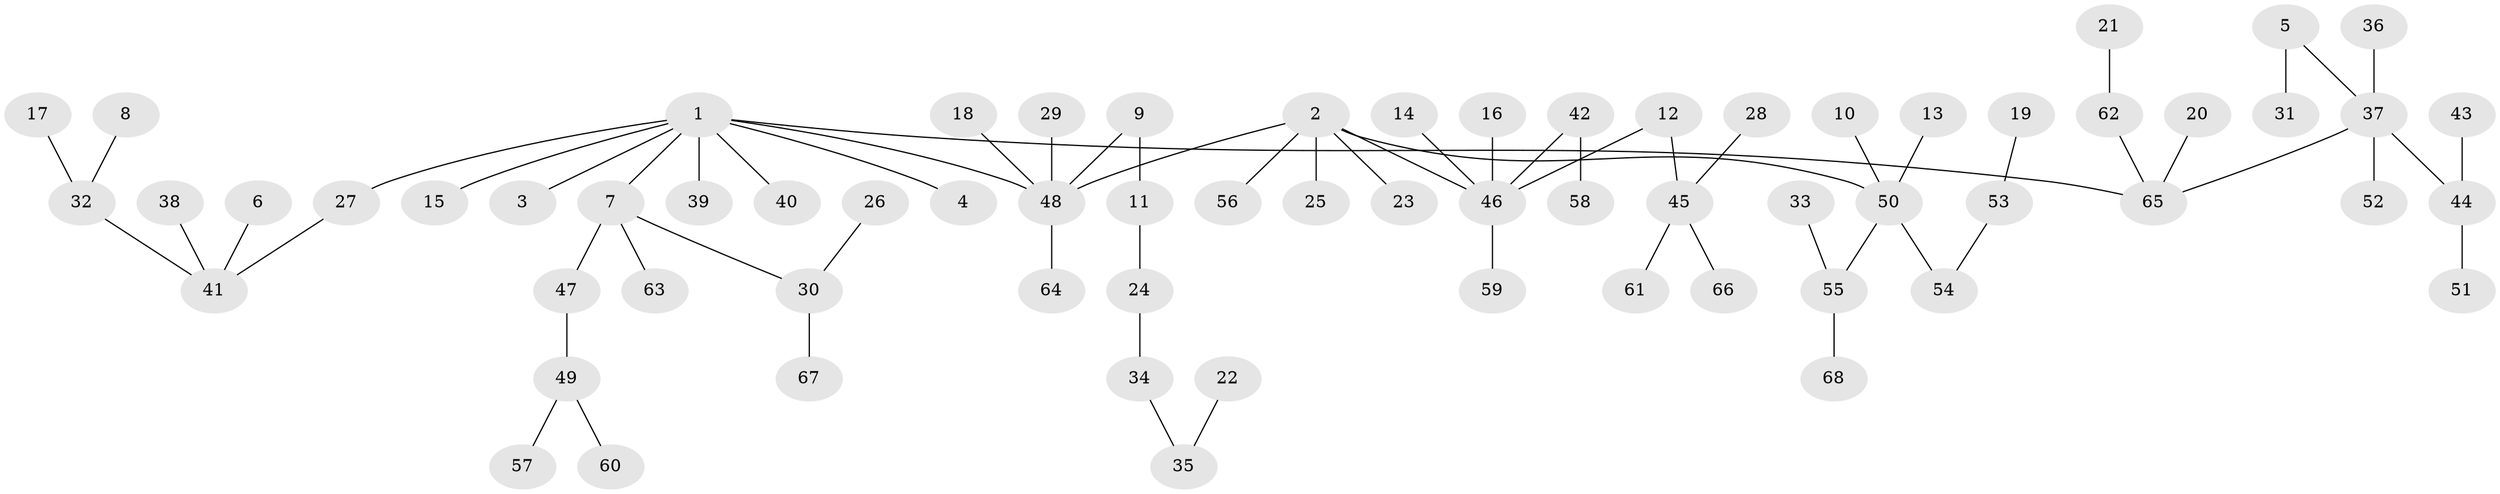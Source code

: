 // original degree distribution, {5: 0.037037037037037035, 6: 0.007407407407407408, 8: 0.014814814814814815, 4: 0.08148148148148149, 2: 0.25925925925925924, 1: 0.5185185185185185, 3: 0.07407407407407407, 7: 0.007407407407407408}
// Generated by graph-tools (version 1.1) at 2025/26/03/09/25 03:26:30]
// undirected, 68 vertices, 67 edges
graph export_dot {
graph [start="1"]
  node [color=gray90,style=filled];
  1;
  2;
  3;
  4;
  5;
  6;
  7;
  8;
  9;
  10;
  11;
  12;
  13;
  14;
  15;
  16;
  17;
  18;
  19;
  20;
  21;
  22;
  23;
  24;
  25;
  26;
  27;
  28;
  29;
  30;
  31;
  32;
  33;
  34;
  35;
  36;
  37;
  38;
  39;
  40;
  41;
  42;
  43;
  44;
  45;
  46;
  47;
  48;
  49;
  50;
  51;
  52;
  53;
  54;
  55;
  56;
  57;
  58;
  59;
  60;
  61;
  62;
  63;
  64;
  65;
  66;
  67;
  68;
  1 -- 3 [weight=1.0];
  1 -- 4 [weight=1.0];
  1 -- 7 [weight=1.0];
  1 -- 15 [weight=1.0];
  1 -- 27 [weight=1.0];
  1 -- 39 [weight=1.0];
  1 -- 40 [weight=1.0];
  1 -- 48 [weight=1.0];
  1 -- 65 [weight=1.0];
  2 -- 23 [weight=1.0];
  2 -- 25 [weight=1.0];
  2 -- 46 [weight=1.0];
  2 -- 48 [weight=1.0];
  2 -- 50 [weight=1.0];
  2 -- 56 [weight=1.0];
  5 -- 31 [weight=1.0];
  5 -- 37 [weight=1.0];
  6 -- 41 [weight=1.0];
  7 -- 30 [weight=1.0];
  7 -- 47 [weight=1.0];
  7 -- 63 [weight=1.0];
  8 -- 32 [weight=1.0];
  9 -- 11 [weight=1.0];
  9 -- 48 [weight=1.0];
  10 -- 50 [weight=1.0];
  11 -- 24 [weight=1.0];
  12 -- 45 [weight=1.0];
  12 -- 46 [weight=1.0];
  13 -- 50 [weight=1.0];
  14 -- 46 [weight=1.0];
  16 -- 46 [weight=1.0];
  17 -- 32 [weight=1.0];
  18 -- 48 [weight=1.0];
  19 -- 53 [weight=1.0];
  20 -- 65 [weight=1.0];
  21 -- 62 [weight=1.0];
  22 -- 35 [weight=1.0];
  24 -- 34 [weight=1.0];
  26 -- 30 [weight=1.0];
  27 -- 41 [weight=1.0];
  28 -- 45 [weight=1.0];
  29 -- 48 [weight=1.0];
  30 -- 67 [weight=1.0];
  32 -- 41 [weight=1.0];
  33 -- 55 [weight=1.0];
  34 -- 35 [weight=1.0];
  36 -- 37 [weight=1.0];
  37 -- 44 [weight=1.0];
  37 -- 52 [weight=1.0];
  37 -- 65 [weight=1.0];
  38 -- 41 [weight=1.0];
  42 -- 46 [weight=1.0];
  42 -- 58 [weight=1.0];
  43 -- 44 [weight=1.0];
  44 -- 51 [weight=1.0];
  45 -- 61 [weight=1.0];
  45 -- 66 [weight=1.0];
  46 -- 59 [weight=1.0];
  47 -- 49 [weight=1.0];
  48 -- 64 [weight=1.0];
  49 -- 57 [weight=1.0];
  49 -- 60 [weight=1.0];
  50 -- 54 [weight=1.0];
  50 -- 55 [weight=1.0];
  53 -- 54 [weight=1.0];
  55 -- 68 [weight=1.0];
  62 -- 65 [weight=1.0];
}
